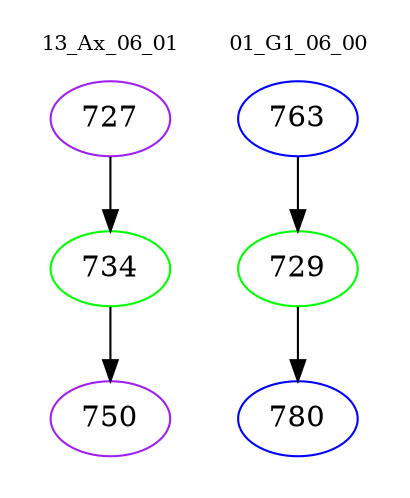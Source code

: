 digraph{
subgraph cluster_0 {
color = white
label = "13_Ax_06_01";
fontsize=10;
T0_727 [label="727", color="purple"]
T0_727 -> T0_734 [color="black"]
T0_734 [label="734", color="green"]
T0_734 -> T0_750 [color="black"]
T0_750 [label="750", color="purple"]
}
subgraph cluster_1 {
color = white
label = "01_G1_06_00";
fontsize=10;
T1_763 [label="763", color="blue"]
T1_763 -> T1_729 [color="black"]
T1_729 [label="729", color="green"]
T1_729 -> T1_780 [color="black"]
T1_780 [label="780", color="blue"]
}
}
